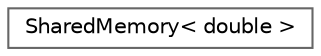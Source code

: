 digraph "Graphical Class Hierarchy"
{
 // LATEX_PDF_SIZE
  bgcolor="transparent";
  edge [fontname=Helvetica,fontsize=10,labelfontname=Helvetica,labelfontsize=10];
  node [fontname=Helvetica,fontsize=10,shape=box,height=0.2,width=0.4];
  rankdir="LR";
  Node0 [id="Node000000",label="SharedMemory\< double \>",height=0.2,width=0.4,color="grey40", fillcolor="white", style="filled",URL="$struct_shared_memory_3_01double_01_4.html",tooltip=" "];
}
